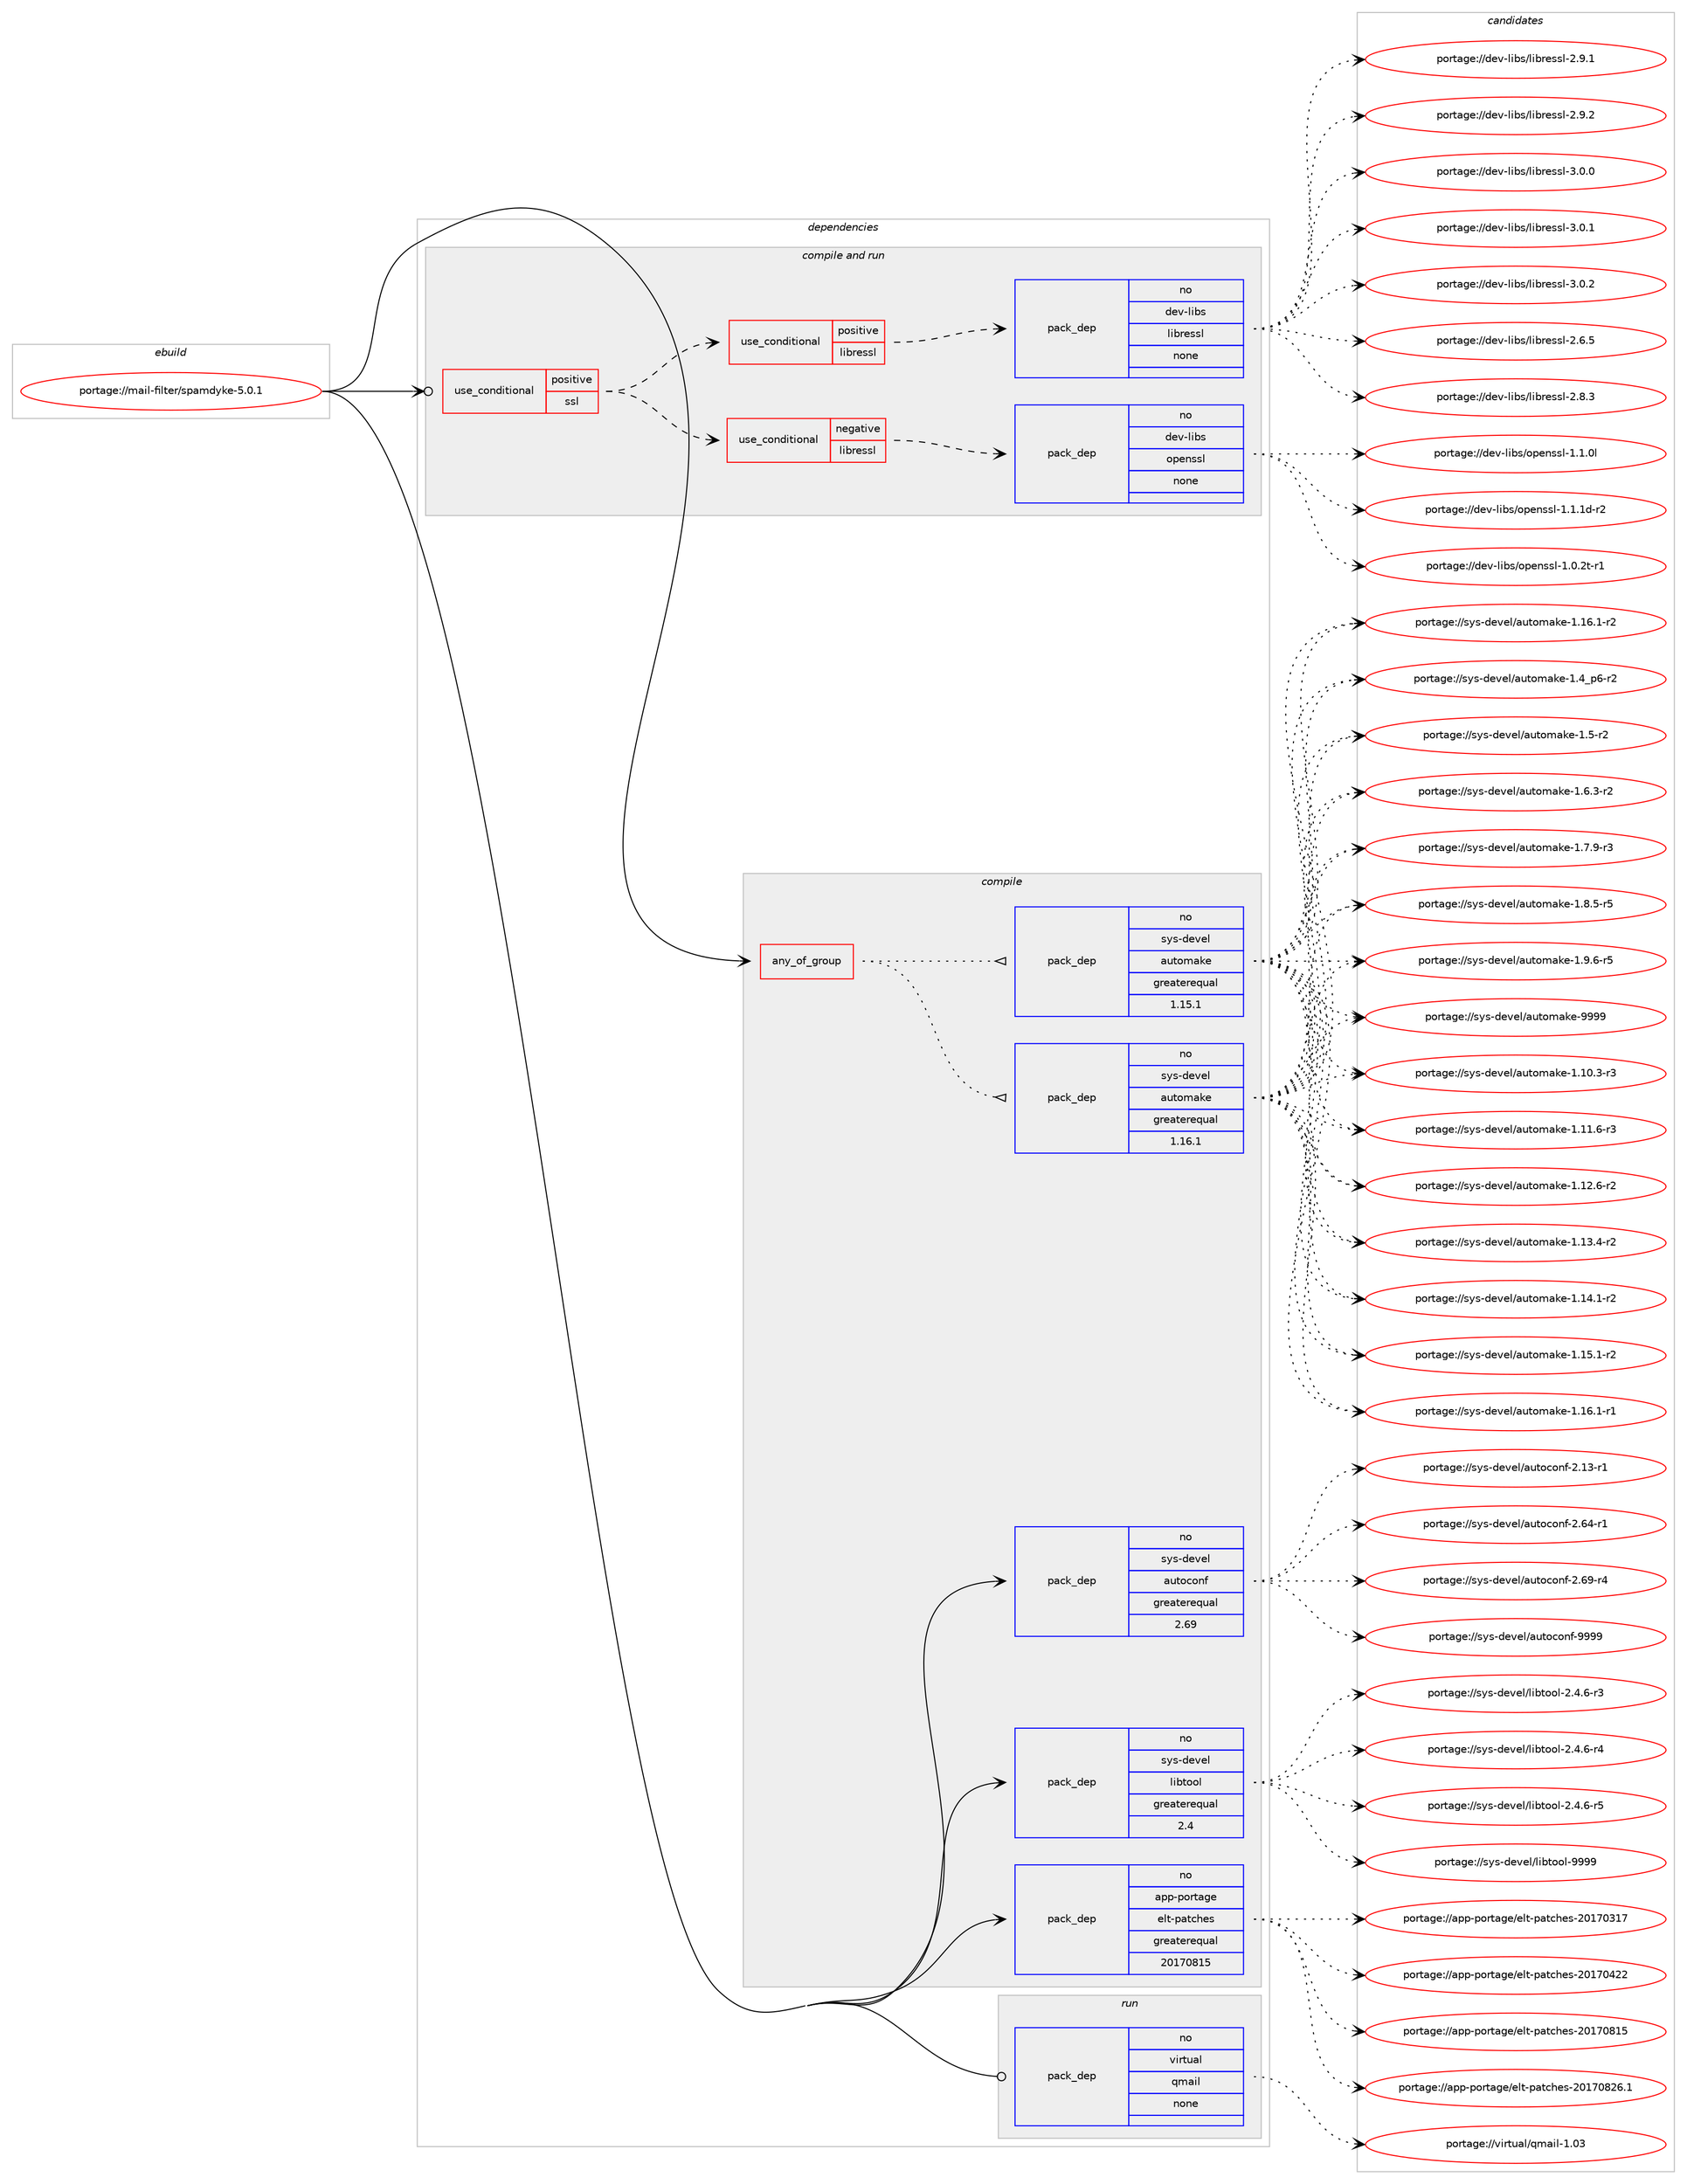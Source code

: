 digraph prolog {

# *************
# Graph options
# *************

newrank=true;
concentrate=true;
compound=true;
graph [rankdir=LR,fontname=Helvetica,fontsize=10,ranksep=1.5];#, ranksep=2.5, nodesep=0.2];
edge  [arrowhead=vee];
node  [fontname=Helvetica,fontsize=10];

# **********
# The ebuild
# **********

subgraph cluster_leftcol {
color=gray;
rank=same;
label=<<i>ebuild</i>>;
id [label="portage://mail-filter/spamdyke-5.0.1", color=red, width=4, href="../mail-filter/spamdyke-5.0.1.svg"];
}

# ****************
# The dependencies
# ****************

subgraph cluster_midcol {
color=gray;
label=<<i>dependencies</i>>;
subgraph cluster_compile {
fillcolor="#eeeeee";
style=filled;
label=<<i>compile</i>>;
subgraph any4808 {
dependency306541 [label=<<TABLE BORDER="0" CELLBORDER="1" CELLSPACING="0" CELLPADDING="4"><TR><TD CELLPADDING="10">any_of_group</TD></TR></TABLE>>, shape=none, color=red];subgraph pack224581 {
dependency306542 [label=<<TABLE BORDER="0" CELLBORDER="1" CELLSPACING="0" CELLPADDING="4" WIDTH="220"><TR><TD ROWSPAN="6" CELLPADDING="30">pack_dep</TD></TR><TR><TD WIDTH="110">no</TD></TR><TR><TD>sys-devel</TD></TR><TR><TD>automake</TD></TR><TR><TD>greaterequal</TD></TR><TR><TD>1.16.1</TD></TR></TABLE>>, shape=none, color=blue];
}
dependency306541:e -> dependency306542:w [weight=20,style="dotted",arrowhead="oinv"];
subgraph pack224582 {
dependency306543 [label=<<TABLE BORDER="0" CELLBORDER="1" CELLSPACING="0" CELLPADDING="4" WIDTH="220"><TR><TD ROWSPAN="6" CELLPADDING="30">pack_dep</TD></TR><TR><TD WIDTH="110">no</TD></TR><TR><TD>sys-devel</TD></TR><TR><TD>automake</TD></TR><TR><TD>greaterequal</TD></TR><TR><TD>1.15.1</TD></TR></TABLE>>, shape=none, color=blue];
}
dependency306541:e -> dependency306543:w [weight=20,style="dotted",arrowhead="oinv"];
}
id:e -> dependency306541:w [weight=20,style="solid",arrowhead="vee"];
subgraph pack224583 {
dependency306544 [label=<<TABLE BORDER="0" CELLBORDER="1" CELLSPACING="0" CELLPADDING="4" WIDTH="220"><TR><TD ROWSPAN="6" CELLPADDING="30">pack_dep</TD></TR><TR><TD WIDTH="110">no</TD></TR><TR><TD>app-portage</TD></TR><TR><TD>elt-patches</TD></TR><TR><TD>greaterequal</TD></TR><TR><TD>20170815</TD></TR></TABLE>>, shape=none, color=blue];
}
id:e -> dependency306544:w [weight=20,style="solid",arrowhead="vee"];
subgraph pack224584 {
dependency306545 [label=<<TABLE BORDER="0" CELLBORDER="1" CELLSPACING="0" CELLPADDING="4" WIDTH="220"><TR><TD ROWSPAN="6" CELLPADDING="30">pack_dep</TD></TR><TR><TD WIDTH="110">no</TD></TR><TR><TD>sys-devel</TD></TR><TR><TD>autoconf</TD></TR><TR><TD>greaterequal</TD></TR><TR><TD>2.69</TD></TR></TABLE>>, shape=none, color=blue];
}
id:e -> dependency306545:w [weight=20,style="solid",arrowhead="vee"];
subgraph pack224585 {
dependency306546 [label=<<TABLE BORDER="0" CELLBORDER="1" CELLSPACING="0" CELLPADDING="4" WIDTH="220"><TR><TD ROWSPAN="6" CELLPADDING="30">pack_dep</TD></TR><TR><TD WIDTH="110">no</TD></TR><TR><TD>sys-devel</TD></TR><TR><TD>libtool</TD></TR><TR><TD>greaterequal</TD></TR><TR><TD>2.4</TD></TR></TABLE>>, shape=none, color=blue];
}
id:e -> dependency306546:w [weight=20,style="solid",arrowhead="vee"];
}
subgraph cluster_compileandrun {
fillcolor="#eeeeee";
style=filled;
label=<<i>compile and run</i>>;
subgraph cond77045 {
dependency306547 [label=<<TABLE BORDER="0" CELLBORDER="1" CELLSPACING="0" CELLPADDING="4"><TR><TD ROWSPAN="3" CELLPADDING="10">use_conditional</TD></TR><TR><TD>positive</TD></TR><TR><TD>ssl</TD></TR></TABLE>>, shape=none, color=red];
subgraph cond77046 {
dependency306548 [label=<<TABLE BORDER="0" CELLBORDER="1" CELLSPACING="0" CELLPADDING="4"><TR><TD ROWSPAN="3" CELLPADDING="10">use_conditional</TD></TR><TR><TD>negative</TD></TR><TR><TD>libressl</TD></TR></TABLE>>, shape=none, color=red];
subgraph pack224586 {
dependency306549 [label=<<TABLE BORDER="0" CELLBORDER="1" CELLSPACING="0" CELLPADDING="4" WIDTH="220"><TR><TD ROWSPAN="6" CELLPADDING="30">pack_dep</TD></TR><TR><TD WIDTH="110">no</TD></TR><TR><TD>dev-libs</TD></TR><TR><TD>openssl</TD></TR><TR><TD>none</TD></TR><TR><TD></TD></TR></TABLE>>, shape=none, color=blue];
}
dependency306548:e -> dependency306549:w [weight=20,style="dashed",arrowhead="vee"];
}
dependency306547:e -> dependency306548:w [weight=20,style="dashed",arrowhead="vee"];
subgraph cond77047 {
dependency306550 [label=<<TABLE BORDER="0" CELLBORDER="1" CELLSPACING="0" CELLPADDING="4"><TR><TD ROWSPAN="3" CELLPADDING="10">use_conditional</TD></TR><TR><TD>positive</TD></TR><TR><TD>libressl</TD></TR></TABLE>>, shape=none, color=red];
subgraph pack224587 {
dependency306551 [label=<<TABLE BORDER="0" CELLBORDER="1" CELLSPACING="0" CELLPADDING="4" WIDTH="220"><TR><TD ROWSPAN="6" CELLPADDING="30">pack_dep</TD></TR><TR><TD WIDTH="110">no</TD></TR><TR><TD>dev-libs</TD></TR><TR><TD>libressl</TD></TR><TR><TD>none</TD></TR><TR><TD></TD></TR></TABLE>>, shape=none, color=blue];
}
dependency306550:e -> dependency306551:w [weight=20,style="dashed",arrowhead="vee"];
}
dependency306547:e -> dependency306550:w [weight=20,style="dashed",arrowhead="vee"];
}
id:e -> dependency306547:w [weight=20,style="solid",arrowhead="odotvee"];
}
subgraph cluster_run {
fillcolor="#eeeeee";
style=filled;
label=<<i>run</i>>;
subgraph pack224588 {
dependency306552 [label=<<TABLE BORDER="0" CELLBORDER="1" CELLSPACING="0" CELLPADDING="4" WIDTH="220"><TR><TD ROWSPAN="6" CELLPADDING="30">pack_dep</TD></TR><TR><TD WIDTH="110">no</TD></TR><TR><TD>virtual</TD></TR><TR><TD>qmail</TD></TR><TR><TD>none</TD></TR><TR><TD></TD></TR></TABLE>>, shape=none, color=blue];
}
id:e -> dependency306552:w [weight=20,style="solid",arrowhead="odot"];
}
}

# **************
# The candidates
# **************

subgraph cluster_choices {
rank=same;
color=gray;
label=<<i>candidates</i>>;

subgraph choice224581 {
color=black;
nodesep=1;
choiceportage11512111545100101118101108479711711611110997107101454946494846514511451 [label="portage://sys-devel/automake-1.10.3-r3", color=red, width=4,href="../sys-devel/automake-1.10.3-r3.svg"];
choiceportage11512111545100101118101108479711711611110997107101454946494946544511451 [label="portage://sys-devel/automake-1.11.6-r3", color=red, width=4,href="../sys-devel/automake-1.11.6-r3.svg"];
choiceportage11512111545100101118101108479711711611110997107101454946495046544511450 [label="portage://sys-devel/automake-1.12.6-r2", color=red, width=4,href="../sys-devel/automake-1.12.6-r2.svg"];
choiceportage11512111545100101118101108479711711611110997107101454946495146524511450 [label="portage://sys-devel/automake-1.13.4-r2", color=red, width=4,href="../sys-devel/automake-1.13.4-r2.svg"];
choiceportage11512111545100101118101108479711711611110997107101454946495246494511450 [label="portage://sys-devel/automake-1.14.1-r2", color=red, width=4,href="../sys-devel/automake-1.14.1-r2.svg"];
choiceportage11512111545100101118101108479711711611110997107101454946495346494511450 [label="portage://sys-devel/automake-1.15.1-r2", color=red, width=4,href="../sys-devel/automake-1.15.1-r2.svg"];
choiceportage11512111545100101118101108479711711611110997107101454946495446494511449 [label="portage://sys-devel/automake-1.16.1-r1", color=red, width=4,href="../sys-devel/automake-1.16.1-r1.svg"];
choiceportage11512111545100101118101108479711711611110997107101454946495446494511450 [label="portage://sys-devel/automake-1.16.1-r2", color=red, width=4,href="../sys-devel/automake-1.16.1-r2.svg"];
choiceportage115121115451001011181011084797117116111109971071014549465295112544511450 [label="portage://sys-devel/automake-1.4_p6-r2", color=red, width=4,href="../sys-devel/automake-1.4_p6-r2.svg"];
choiceportage11512111545100101118101108479711711611110997107101454946534511450 [label="portage://sys-devel/automake-1.5-r2", color=red, width=4,href="../sys-devel/automake-1.5-r2.svg"];
choiceportage115121115451001011181011084797117116111109971071014549465446514511450 [label="portage://sys-devel/automake-1.6.3-r2", color=red, width=4,href="../sys-devel/automake-1.6.3-r2.svg"];
choiceportage115121115451001011181011084797117116111109971071014549465546574511451 [label="portage://sys-devel/automake-1.7.9-r3", color=red, width=4,href="../sys-devel/automake-1.7.9-r3.svg"];
choiceportage115121115451001011181011084797117116111109971071014549465646534511453 [label="portage://sys-devel/automake-1.8.5-r5", color=red, width=4,href="../sys-devel/automake-1.8.5-r5.svg"];
choiceportage115121115451001011181011084797117116111109971071014549465746544511453 [label="portage://sys-devel/automake-1.9.6-r5", color=red, width=4,href="../sys-devel/automake-1.9.6-r5.svg"];
choiceportage115121115451001011181011084797117116111109971071014557575757 [label="portage://sys-devel/automake-9999", color=red, width=4,href="../sys-devel/automake-9999.svg"];
dependency306542:e -> choiceportage11512111545100101118101108479711711611110997107101454946494846514511451:w [style=dotted,weight="100"];
dependency306542:e -> choiceportage11512111545100101118101108479711711611110997107101454946494946544511451:w [style=dotted,weight="100"];
dependency306542:e -> choiceportage11512111545100101118101108479711711611110997107101454946495046544511450:w [style=dotted,weight="100"];
dependency306542:e -> choiceportage11512111545100101118101108479711711611110997107101454946495146524511450:w [style=dotted,weight="100"];
dependency306542:e -> choiceportage11512111545100101118101108479711711611110997107101454946495246494511450:w [style=dotted,weight="100"];
dependency306542:e -> choiceportage11512111545100101118101108479711711611110997107101454946495346494511450:w [style=dotted,weight="100"];
dependency306542:e -> choiceportage11512111545100101118101108479711711611110997107101454946495446494511449:w [style=dotted,weight="100"];
dependency306542:e -> choiceportage11512111545100101118101108479711711611110997107101454946495446494511450:w [style=dotted,weight="100"];
dependency306542:e -> choiceportage115121115451001011181011084797117116111109971071014549465295112544511450:w [style=dotted,weight="100"];
dependency306542:e -> choiceportage11512111545100101118101108479711711611110997107101454946534511450:w [style=dotted,weight="100"];
dependency306542:e -> choiceportage115121115451001011181011084797117116111109971071014549465446514511450:w [style=dotted,weight="100"];
dependency306542:e -> choiceportage115121115451001011181011084797117116111109971071014549465546574511451:w [style=dotted,weight="100"];
dependency306542:e -> choiceportage115121115451001011181011084797117116111109971071014549465646534511453:w [style=dotted,weight="100"];
dependency306542:e -> choiceportage115121115451001011181011084797117116111109971071014549465746544511453:w [style=dotted,weight="100"];
dependency306542:e -> choiceportage115121115451001011181011084797117116111109971071014557575757:w [style=dotted,weight="100"];
}
subgraph choice224582 {
color=black;
nodesep=1;
choiceportage11512111545100101118101108479711711611110997107101454946494846514511451 [label="portage://sys-devel/automake-1.10.3-r3", color=red, width=4,href="../sys-devel/automake-1.10.3-r3.svg"];
choiceportage11512111545100101118101108479711711611110997107101454946494946544511451 [label="portage://sys-devel/automake-1.11.6-r3", color=red, width=4,href="../sys-devel/automake-1.11.6-r3.svg"];
choiceportage11512111545100101118101108479711711611110997107101454946495046544511450 [label="portage://sys-devel/automake-1.12.6-r2", color=red, width=4,href="../sys-devel/automake-1.12.6-r2.svg"];
choiceportage11512111545100101118101108479711711611110997107101454946495146524511450 [label="portage://sys-devel/automake-1.13.4-r2", color=red, width=4,href="../sys-devel/automake-1.13.4-r2.svg"];
choiceportage11512111545100101118101108479711711611110997107101454946495246494511450 [label="portage://sys-devel/automake-1.14.1-r2", color=red, width=4,href="../sys-devel/automake-1.14.1-r2.svg"];
choiceportage11512111545100101118101108479711711611110997107101454946495346494511450 [label="portage://sys-devel/automake-1.15.1-r2", color=red, width=4,href="../sys-devel/automake-1.15.1-r2.svg"];
choiceportage11512111545100101118101108479711711611110997107101454946495446494511449 [label="portage://sys-devel/automake-1.16.1-r1", color=red, width=4,href="../sys-devel/automake-1.16.1-r1.svg"];
choiceportage11512111545100101118101108479711711611110997107101454946495446494511450 [label="portage://sys-devel/automake-1.16.1-r2", color=red, width=4,href="../sys-devel/automake-1.16.1-r2.svg"];
choiceportage115121115451001011181011084797117116111109971071014549465295112544511450 [label="portage://sys-devel/automake-1.4_p6-r2", color=red, width=4,href="../sys-devel/automake-1.4_p6-r2.svg"];
choiceportage11512111545100101118101108479711711611110997107101454946534511450 [label="portage://sys-devel/automake-1.5-r2", color=red, width=4,href="../sys-devel/automake-1.5-r2.svg"];
choiceportage115121115451001011181011084797117116111109971071014549465446514511450 [label="portage://sys-devel/automake-1.6.3-r2", color=red, width=4,href="../sys-devel/automake-1.6.3-r2.svg"];
choiceportage115121115451001011181011084797117116111109971071014549465546574511451 [label="portage://sys-devel/automake-1.7.9-r3", color=red, width=4,href="../sys-devel/automake-1.7.9-r3.svg"];
choiceportage115121115451001011181011084797117116111109971071014549465646534511453 [label="portage://sys-devel/automake-1.8.5-r5", color=red, width=4,href="../sys-devel/automake-1.8.5-r5.svg"];
choiceportage115121115451001011181011084797117116111109971071014549465746544511453 [label="portage://sys-devel/automake-1.9.6-r5", color=red, width=4,href="../sys-devel/automake-1.9.6-r5.svg"];
choiceportage115121115451001011181011084797117116111109971071014557575757 [label="portage://sys-devel/automake-9999", color=red, width=4,href="../sys-devel/automake-9999.svg"];
dependency306543:e -> choiceportage11512111545100101118101108479711711611110997107101454946494846514511451:w [style=dotted,weight="100"];
dependency306543:e -> choiceportage11512111545100101118101108479711711611110997107101454946494946544511451:w [style=dotted,weight="100"];
dependency306543:e -> choiceportage11512111545100101118101108479711711611110997107101454946495046544511450:w [style=dotted,weight="100"];
dependency306543:e -> choiceportage11512111545100101118101108479711711611110997107101454946495146524511450:w [style=dotted,weight="100"];
dependency306543:e -> choiceportage11512111545100101118101108479711711611110997107101454946495246494511450:w [style=dotted,weight="100"];
dependency306543:e -> choiceportage11512111545100101118101108479711711611110997107101454946495346494511450:w [style=dotted,weight="100"];
dependency306543:e -> choiceportage11512111545100101118101108479711711611110997107101454946495446494511449:w [style=dotted,weight="100"];
dependency306543:e -> choiceportage11512111545100101118101108479711711611110997107101454946495446494511450:w [style=dotted,weight="100"];
dependency306543:e -> choiceportage115121115451001011181011084797117116111109971071014549465295112544511450:w [style=dotted,weight="100"];
dependency306543:e -> choiceportage11512111545100101118101108479711711611110997107101454946534511450:w [style=dotted,weight="100"];
dependency306543:e -> choiceportage115121115451001011181011084797117116111109971071014549465446514511450:w [style=dotted,weight="100"];
dependency306543:e -> choiceportage115121115451001011181011084797117116111109971071014549465546574511451:w [style=dotted,weight="100"];
dependency306543:e -> choiceportage115121115451001011181011084797117116111109971071014549465646534511453:w [style=dotted,weight="100"];
dependency306543:e -> choiceportage115121115451001011181011084797117116111109971071014549465746544511453:w [style=dotted,weight="100"];
dependency306543:e -> choiceportage115121115451001011181011084797117116111109971071014557575757:w [style=dotted,weight="100"];
}
subgraph choice224583 {
color=black;
nodesep=1;
choiceportage97112112451121111141169710310147101108116451129711699104101115455048495548514955 [label="portage://app-portage/elt-patches-20170317", color=red, width=4,href="../app-portage/elt-patches-20170317.svg"];
choiceportage97112112451121111141169710310147101108116451129711699104101115455048495548525050 [label="portage://app-portage/elt-patches-20170422", color=red, width=4,href="../app-portage/elt-patches-20170422.svg"];
choiceportage97112112451121111141169710310147101108116451129711699104101115455048495548564953 [label="portage://app-portage/elt-patches-20170815", color=red, width=4,href="../app-portage/elt-patches-20170815.svg"];
choiceportage971121124511211111411697103101471011081164511297116991041011154550484955485650544649 [label="portage://app-portage/elt-patches-20170826.1", color=red, width=4,href="../app-portage/elt-patches-20170826.1.svg"];
dependency306544:e -> choiceportage97112112451121111141169710310147101108116451129711699104101115455048495548514955:w [style=dotted,weight="100"];
dependency306544:e -> choiceportage97112112451121111141169710310147101108116451129711699104101115455048495548525050:w [style=dotted,weight="100"];
dependency306544:e -> choiceportage97112112451121111141169710310147101108116451129711699104101115455048495548564953:w [style=dotted,weight="100"];
dependency306544:e -> choiceportage971121124511211111411697103101471011081164511297116991041011154550484955485650544649:w [style=dotted,weight="100"];
}
subgraph choice224584 {
color=black;
nodesep=1;
choiceportage1151211154510010111810110847971171161119911111010245504649514511449 [label="portage://sys-devel/autoconf-2.13-r1", color=red, width=4,href="../sys-devel/autoconf-2.13-r1.svg"];
choiceportage1151211154510010111810110847971171161119911111010245504654524511449 [label="portage://sys-devel/autoconf-2.64-r1", color=red, width=4,href="../sys-devel/autoconf-2.64-r1.svg"];
choiceportage1151211154510010111810110847971171161119911111010245504654574511452 [label="portage://sys-devel/autoconf-2.69-r4", color=red, width=4,href="../sys-devel/autoconf-2.69-r4.svg"];
choiceportage115121115451001011181011084797117116111991111101024557575757 [label="portage://sys-devel/autoconf-9999", color=red, width=4,href="../sys-devel/autoconf-9999.svg"];
dependency306545:e -> choiceportage1151211154510010111810110847971171161119911111010245504649514511449:w [style=dotted,weight="100"];
dependency306545:e -> choiceportage1151211154510010111810110847971171161119911111010245504654524511449:w [style=dotted,weight="100"];
dependency306545:e -> choiceportage1151211154510010111810110847971171161119911111010245504654574511452:w [style=dotted,weight="100"];
dependency306545:e -> choiceportage115121115451001011181011084797117116111991111101024557575757:w [style=dotted,weight="100"];
}
subgraph choice224585 {
color=black;
nodesep=1;
choiceportage1151211154510010111810110847108105981161111111084550465246544511451 [label="portage://sys-devel/libtool-2.4.6-r3", color=red, width=4,href="../sys-devel/libtool-2.4.6-r3.svg"];
choiceportage1151211154510010111810110847108105981161111111084550465246544511452 [label="portage://sys-devel/libtool-2.4.6-r4", color=red, width=4,href="../sys-devel/libtool-2.4.6-r4.svg"];
choiceportage1151211154510010111810110847108105981161111111084550465246544511453 [label="portage://sys-devel/libtool-2.4.6-r5", color=red, width=4,href="../sys-devel/libtool-2.4.6-r5.svg"];
choiceportage1151211154510010111810110847108105981161111111084557575757 [label="portage://sys-devel/libtool-9999", color=red, width=4,href="../sys-devel/libtool-9999.svg"];
dependency306546:e -> choiceportage1151211154510010111810110847108105981161111111084550465246544511451:w [style=dotted,weight="100"];
dependency306546:e -> choiceportage1151211154510010111810110847108105981161111111084550465246544511452:w [style=dotted,weight="100"];
dependency306546:e -> choiceportage1151211154510010111810110847108105981161111111084550465246544511453:w [style=dotted,weight="100"];
dependency306546:e -> choiceportage1151211154510010111810110847108105981161111111084557575757:w [style=dotted,weight="100"];
}
subgraph choice224586 {
color=black;
nodesep=1;
choiceportage1001011184510810598115471111121011101151151084549464846501164511449 [label="portage://dev-libs/openssl-1.0.2t-r1", color=red, width=4,href="../dev-libs/openssl-1.0.2t-r1.svg"];
choiceportage100101118451081059811547111112101110115115108454946494648108 [label="portage://dev-libs/openssl-1.1.0l", color=red, width=4,href="../dev-libs/openssl-1.1.0l.svg"];
choiceportage1001011184510810598115471111121011101151151084549464946491004511450 [label="portage://dev-libs/openssl-1.1.1d-r2", color=red, width=4,href="../dev-libs/openssl-1.1.1d-r2.svg"];
dependency306549:e -> choiceportage1001011184510810598115471111121011101151151084549464846501164511449:w [style=dotted,weight="100"];
dependency306549:e -> choiceportage100101118451081059811547111112101110115115108454946494648108:w [style=dotted,weight="100"];
dependency306549:e -> choiceportage1001011184510810598115471111121011101151151084549464946491004511450:w [style=dotted,weight="100"];
}
subgraph choice224587 {
color=black;
nodesep=1;
choiceportage10010111845108105981154710810598114101115115108455046544653 [label="portage://dev-libs/libressl-2.6.5", color=red, width=4,href="../dev-libs/libressl-2.6.5.svg"];
choiceportage10010111845108105981154710810598114101115115108455046564651 [label="portage://dev-libs/libressl-2.8.3", color=red, width=4,href="../dev-libs/libressl-2.8.3.svg"];
choiceportage10010111845108105981154710810598114101115115108455046574649 [label="portage://dev-libs/libressl-2.9.1", color=red, width=4,href="../dev-libs/libressl-2.9.1.svg"];
choiceportage10010111845108105981154710810598114101115115108455046574650 [label="portage://dev-libs/libressl-2.9.2", color=red, width=4,href="../dev-libs/libressl-2.9.2.svg"];
choiceportage10010111845108105981154710810598114101115115108455146484648 [label="portage://dev-libs/libressl-3.0.0", color=red, width=4,href="../dev-libs/libressl-3.0.0.svg"];
choiceportage10010111845108105981154710810598114101115115108455146484649 [label="portage://dev-libs/libressl-3.0.1", color=red, width=4,href="../dev-libs/libressl-3.0.1.svg"];
choiceportage10010111845108105981154710810598114101115115108455146484650 [label="portage://dev-libs/libressl-3.0.2", color=red, width=4,href="../dev-libs/libressl-3.0.2.svg"];
dependency306551:e -> choiceportage10010111845108105981154710810598114101115115108455046544653:w [style=dotted,weight="100"];
dependency306551:e -> choiceportage10010111845108105981154710810598114101115115108455046564651:w [style=dotted,weight="100"];
dependency306551:e -> choiceportage10010111845108105981154710810598114101115115108455046574649:w [style=dotted,weight="100"];
dependency306551:e -> choiceportage10010111845108105981154710810598114101115115108455046574650:w [style=dotted,weight="100"];
dependency306551:e -> choiceportage10010111845108105981154710810598114101115115108455146484648:w [style=dotted,weight="100"];
dependency306551:e -> choiceportage10010111845108105981154710810598114101115115108455146484649:w [style=dotted,weight="100"];
dependency306551:e -> choiceportage10010111845108105981154710810598114101115115108455146484650:w [style=dotted,weight="100"];
}
subgraph choice224588 {
color=black;
nodesep=1;
choiceportage1181051141161179710847113109971051084549464851 [label="portage://virtual/qmail-1.03", color=red, width=4,href="../virtual/qmail-1.03.svg"];
dependency306552:e -> choiceportage1181051141161179710847113109971051084549464851:w [style=dotted,weight="100"];
}
}

}

